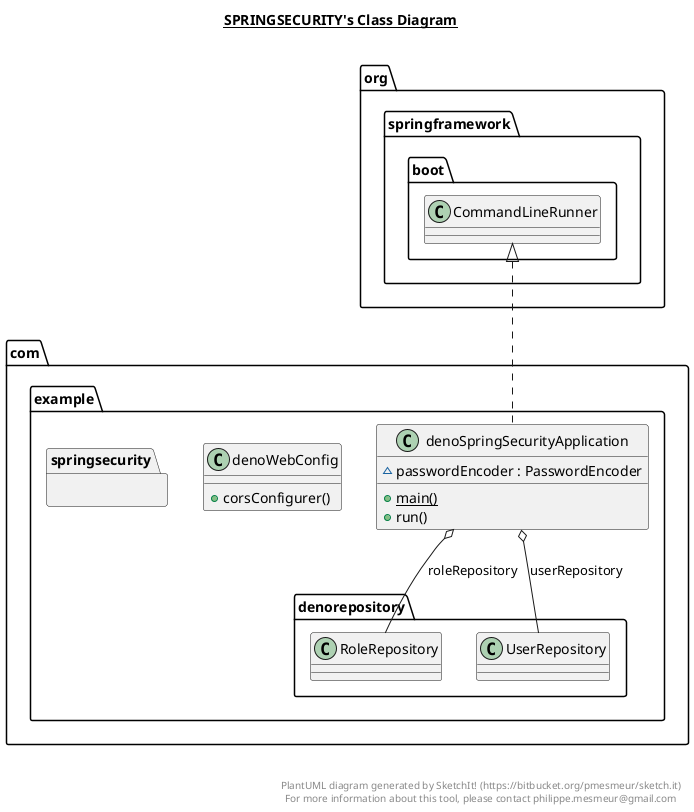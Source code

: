 @startuml

title __SPRINGSECURITY's Class Diagram__\n

  namespace com.example.springsecurity {
    class com.example.denoSpringSecurityApplication {
        ~ passwordEncoder : PasswordEncoder
        {static} + main()
        + run()
    }
  }
  

  namespace com.example.springsecurity {
    class com.example.denoWebConfig {
        + corsConfigurer()
    }
  }
  

  com.example.denoSpringSecurityApplication .up.|> org.springframework.boot.CommandLineRunner
  com.example.denoSpringSecurityApplication o-- com.example.denorepository.RoleRepository : roleRepository
  com.example.denoSpringSecurityApplication o-- com.example.denorepository.UserRepository : userRepository


right footer


PlantUML diagram generated by SketchIt! (https://bitbucket.org/pmesmeur/sketch.it)
For more information about this tool, please contact philippe.mesmeur@gmail.com
endfooter

@enduml
